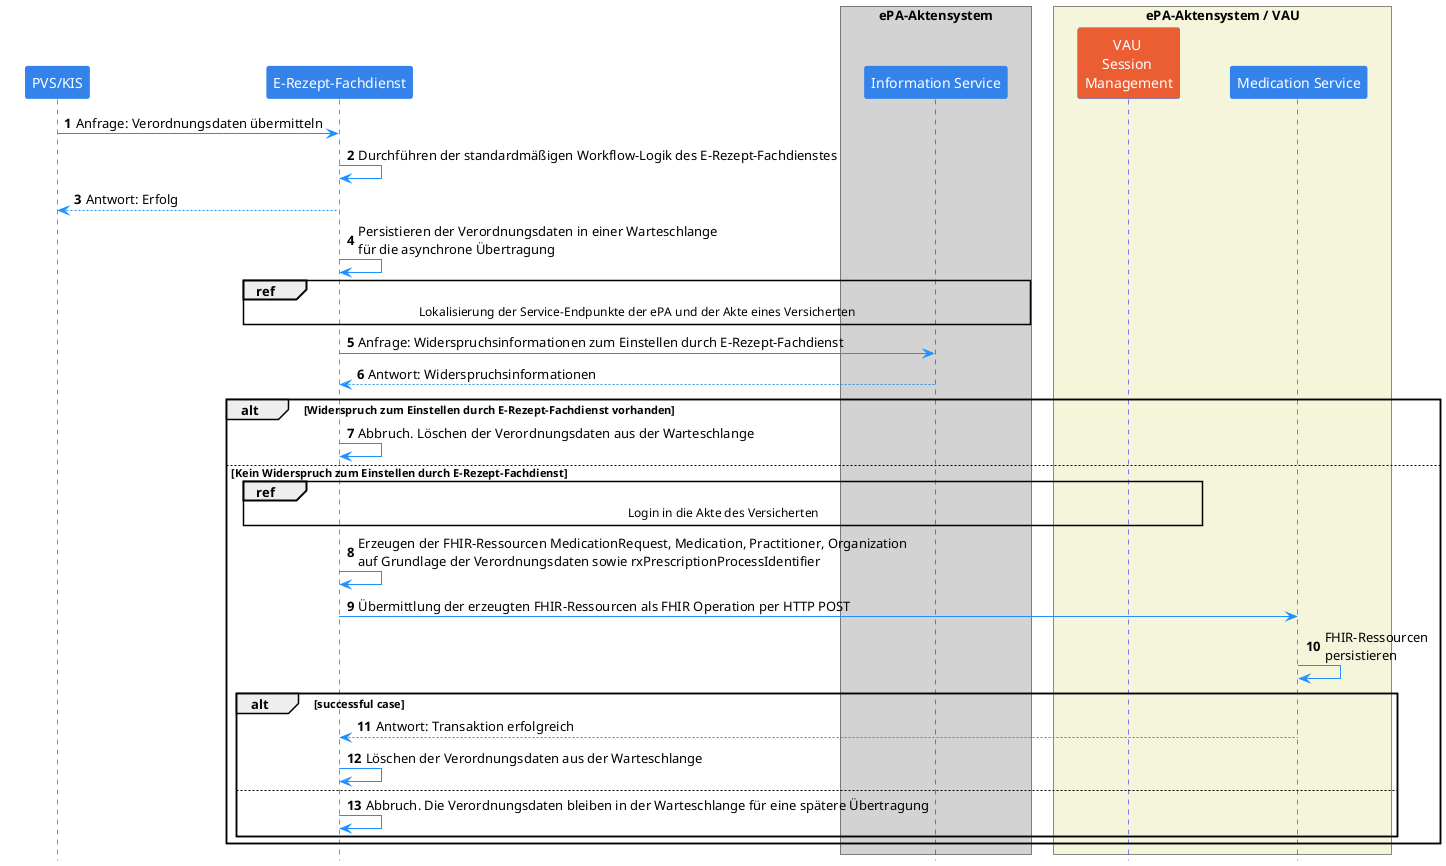 @startuml

skinparam Shadowing false
skinparam ParticipantPadding 20
skinparam BoxPadding 10

skinparam sequence {
    ArrowColor DodgerBlue
    ActorBorderColor DodgerBlue
    LifeLineBorderColor Blue

    ParticipantBackgroundColor #3483eb
    ParticipantBorderColor #3483eb
    ParticipantFontSize 14
    ParticipantFontColor White

    ActorBackgroundColor #3483eb
    ActorFontSize 14
    NoteBackgroundColor #3483eb
}

hide footbox
autonumber

participant "PVS/KIS" as PVS
participant "E-Rezept-Fachdienst" as ERFD

box "ePA-Aktensystem" #LightGray
    participant "Information Service" as IS
end box

box "ePA-Aktensystem / VAU" #Beige
    participant "VAU \nSession \nManagement" as VAU #eb5e34
    participant "Medication Service" as EPA
end box

PVS -> ERFD: Anfrage: Verordnungsdaten übermitteln
ERFD -> ERFD: Durchführen der standardmäßigen Workflow-Logik des E-Rezept-Fachdienstes
ERFD --> PVS: Antwort: Erfolg

ERFD -> ERFD: Persistieren der Verordnungsdaten in einer Warteschlange\nfür die asynchrone Übertragung

ref over ERFD, IS: Lokalisierung der Service-Endpunkte der ePA und der Akte eines Versicherten

ERFD -> IS: Anfrage: Widerspruchsinformationen zum Einstellen durch E-Rezept-Fachdienst
IS --> ERFD: Antwort: Widerspruchsinformationen

alt Widerspruch zum Einstellen durch E-Rezept-Fachdienst vorhanden
    ERFD -> ERFD: Abbruch. Löschen der Verordnungsdaten aus der Warteschlange
else Kein Widerspruch zum Einstellen durch E-Rezept-Fachdienst

    ref over ERFD, VAU: Login in die Akte des Versicherten

    ERFD -> ERFD: Erzeugen der FHIR-Ressourcen MedicationRequest, Medication, Practitioner, Organization\nauf Grundlage der Verordnungsdaten sowie rxPrescriptionProcessIdentifier
    ERFD -> EPA: Übermittlung der erzeugten FHIR-Ressourcen als FHIR Operation per HTTP POST
    EPA -> EPA: FHIR-Ressourcen\npersistieren

    alt successful case
        EPA --> ERFD: Antwort: Transaktion erfolgreich
        ERFD -> ERFD: Löschen der Verordnungsdaten aus der Warteschlange
    else
        ERFD -> ERFD: Abbruch. Die Verordnungsdaten bleiben in der Warteschlange für eine spätere Übertragung
    end

end

@enduml